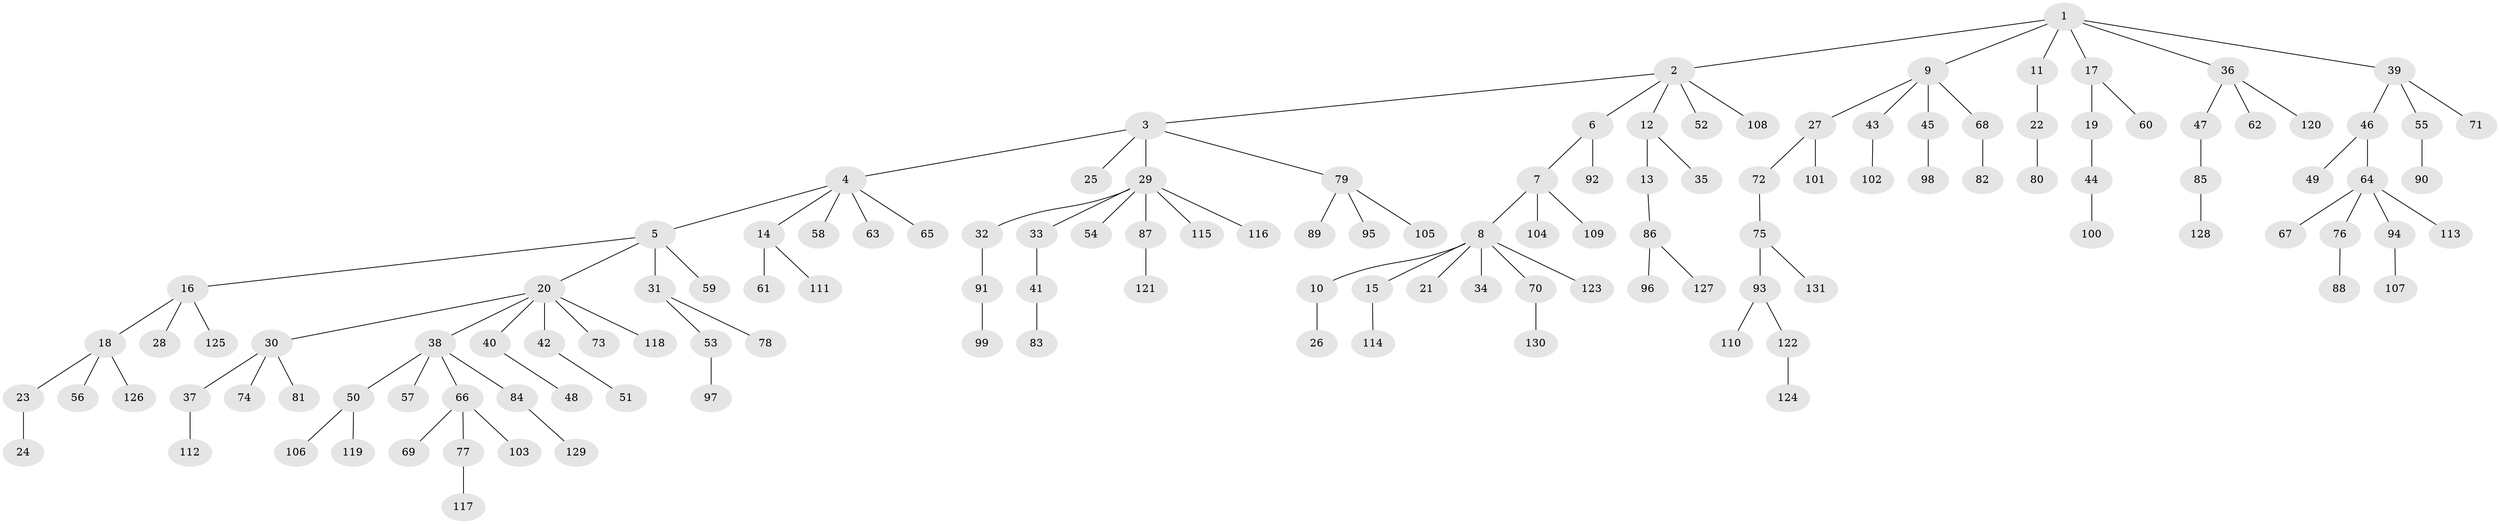 // coarse degree distribution, {8: 0.010869565217391304, 5: 0.03260869565217391, 7: 0.03260869565217391, 4: 0.06521739130434782, 2: 0.15217391304347827, 3: 0.08695652173913043, 6: 0.010869565217391304, 1: 0.6086956521739131}
// Generated by graph-tools (version 1.1) at 2025/24/03/03/25 07:24:06]
// undirected, 131 vertices, 130 edges
graph export_dot {
graph [start="1"]
  node [color=gray90,style=filled];
  1;
  2;
  3;
  4;
  5;
  6;
  7;
  8;
  9;
  10;
  11;
  12;
  13;
  14;
  15;
  16;
  17;
  18;
  19;
  20;
  21;
  22;
  23;
  24;
  25;
  26;
  27;
  28;
  29;
  30;
  31;
  32;
  33;
  34;
  35;
  36;
  37;
  38;
  39;
  40;
  41;
  42;
  43;
  44;
  45;
  46;
  47;
  48;
  49;
  50;
  51;
  52;
  53;
  54;
  55;
  56;
  57;
  58;
  59;
  60;
  61;
  62;
  63;
  64;
  65;
  66;
  67;
  68;
  69;
  70;
  71;
  72;
  73;
  74;
  75;
  76;
  77;
  78;
  79;
  80;
  81;
  82;
  83;
  84;
  85;
  86;
  87;
  88;
  89;
  90;
  91;
  92;
  93;
  94;
  95;
  96;
  97;
  98;
  99;
  100;
  101;
  102;
  103;
  104;
  105;
  106;
  107;
  108;
  109;
  110;
  111;
  112;
  113;
  114;
  115;
  116;
  117;
  118;
  119;
  120;
  121;
  122;
  123;
  124;
  125;
  126;
  127;
  128;
  129;
  130;
  131;
  1 -- 2;
  1 -- 9;
  1 -- 11;
  1 -- 17;
  1 -- 36;
  1 -- 39;
  2 -- 3;
  2 -- 6;
  2 -- 12;
  2 -- 52;
  2 -- 108;
  3 -- 4;
  3 -- 25;
  3 -- 29;
  3 -- 79;
  4 -- 5;
  4 -- 14;
  4 -- 58;
  4 -- 63;
  4 -- 65;
  5 -- 16;
  5 -- 20;
  5 -- 31;
  5 -- 59;
  6 -- 7;
  6 -- 92;
  7 -- 8;
  7 -- 104;
  7 -- 109;
  8 -- 10;
  8 -- 15;
  8 -- 21;
  8 -- 34;
  8 -- 70;
  8 -- 123;
  9 -- 27;
  9 -- 43;
  9 -- 45;
  9 -- 68;
  10 -- 26;
  11 -- 22;
  12 -- 13;
  12 -- 35;
  13 -- 86;
  14 -- 61;
  14 -- 111;
  15 -- 114;
  16 -- 18;
  16 -- 28;
  16 -- 125;
  17 -- 19;
  17 -- 60;
  18 -- 23;
  18 -- 56;
  18 -- 126;
  19 -- 44;
  20 -- 30;
  20 -- 38;
  20 -- 40;
  20 -- 42;
  20 -- 73;
  20 -- 118;
  22 -- 80;
  23 -- 24;
  27 -- 72;
  27 -- 101;
  29 -- 32;
  29 -- 33;
  29 -- 54;
  29 -- 87;
  29 -- 115;
  29 -- 116;
  30 -- 37;
  30 -- 74;
  30 -- 81;
  31 -- 53;
  31 -- 78;
  32 -- 91;
  33 -- 41;
  36 -- 47;
  36 -- 62;
  36 -- 120;
  37 -- 112;
  38 -- 50;
  38 -- 57;
  38 -- 66;
  38 -- 84;
  39 -- 46;
  39 -- 55;
  39 -- 71;
  40 -- 48;
  41 -- 83;
  42 -- 51;
  43 -- 102;
  44 -- 100;
  45 -- 98;
  46 -- 49;
  46 -- 64;
  47 -- 85;
  50 -- 106;
  50 -- 119;
  53 -- 97;
  55 -- 90;
  64 -- 67;
  64 -- 76;
  64 -- 94;
  64 -- 113;
  66 -- 69;
  66 -- 77;
  66 -- 103;
  68 -- 82;
  70 -- 130;
  72 -- 75;
  75 -- 93;
  75 -- 131;
  76 -- 88;
  77 -- 117;
  79 -- 89;
  79 -- 95;
  79 -- 105;
  84 -- 129;
  85 -- 128;
  86 -- 96;
  86 -- 127;
  87 -- 121;
  91 -- 99;
  93 -- 110;
  93 -- 122;
  94 -- 107;
  122 -- 124;
}
